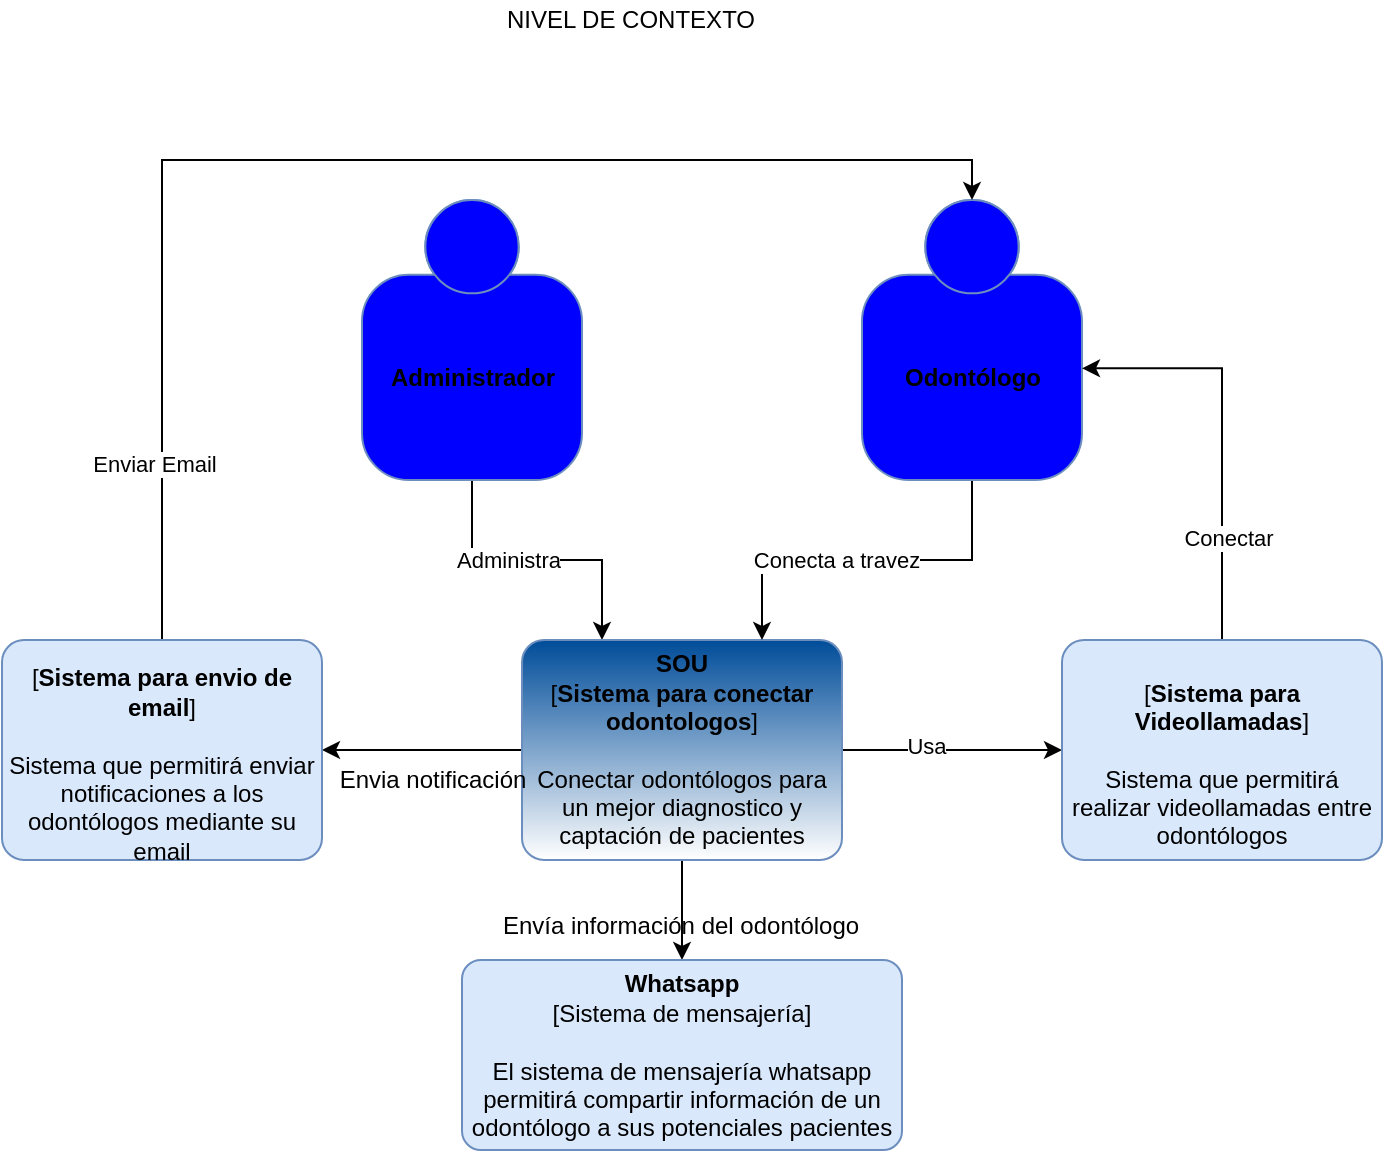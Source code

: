 <mxfile version="13.2.4" type="github"><diagram id="RHunsG3qsmhAcjcYPmP-" name="Page-1"><mxGraphModel dx="1736" dy="802" grid="1" gridSize="10" guides="1" tooltips="1" connect="1" arrows="1" fold="1" page="1" pageScale="1" pageWidth="827" pageHeight="1169" math="0" shadow="0"><root><mxCell id="0"/><mxCell id="1" parent="0"/><mxCell id="zAKa6ue-rQI7wxkRx-mQ-5" style="edgeStyle=orthogonalEdgeStyle;rounded=0;orthogonalLoop=1;jettySize=auto;html=1;exitX=0.5;exitY=1;exitDx=0;exitDy=0;exitPerimeter=0;entryX=0.25;entryY=0;entryDx=0;entryDy=0;entryPerimeter=0;" edge="1" parent="1" source="zAKa6ue-rQI7wxkRx-mQ-1" target="zAKa6ue-rQI7wxkRx-mQ-2"><mxGeometry relative="1" as="geometry"/></mxCell><mxCell id="zAKa6ue-rQI7wxkRx-mQ-11" value="Administra" style="edgeLabel;html=1;align=center;verticalAlign=middle;resizable=0;points=[];" vertex="1" connectable="0" parent="zAKa6ue-rQI7wxkRx-mQ-5"><mxGeometry x="-0.45" y="18" relative="1" as="geometry"><mxPoint x="18" y="18" as="offset"/></mxGeometry></mxCell><mxCell id="zAKa6ue-rQI7wxkRx-mQ-1" value="&lt;b&gt;Administrador&lt;/b&gt;" style="html=1;dashed=0;whitespace=wrap;fillColor=#0000FF;strokeColor=#6C8EBF;shape=mxgraph.c4.person;align=center;points=[[0.5,0,0],[1,0.5,0],[1,0.75,0],[0.75,1,0],[0.5,1,0],[0.25,1,0],[0,0.75,0],[0,0.5,0]];" vertex="1" parent="1"><mxGeometry x="260" y="140" width="110.0" height="140" as="geometry"/></mxCell><mxCell id="zAKa6ue-rQI7wxkRx-mQ-12" style="edgeStyle=orthogonalEdgeStyle;rounded=0;orthogonalLoop=1;jettySize=auto;html=1;exitX=1;exitY=0.5;exitDx=0;exitDy=0;exitPerimeter=0;" edge="1" parent="1" source="zAKa6ue-rQI7wxkRx-mQ-2" target="zAKa6ue-rQI7wxkRx-mQ-4"><mxGeometry relative="1" as="geometry"/></mxCell><mxCell id="zAKa6ue-rQI7wxkRx-mQ-23" value="Usa" style="edgeLabel;html=1;align=center;verticalAlign=middle;resizable=0;points=[];" vertex="1" connectable="0" parent="zAKa6ue-rQI7wxkRx-mQ-12"><mxGeometry x="-0.236" y="2" relative="1" as="geometry"><mxPoint as="offset"/></mxGeometry></mxCell><mxCell id="zAKa6ue-rQI7wxkRx-mQ-13" style="edgeStyle=orthogonalEdgeStyle;rounded=0;orthogonalLoop=1;jettySize=auto;html=1;exitX=0;exitY=0.5;exitDx=0;exitDy=0;exitPerimeter=0;entryX=1;entryY=0.5;entryDx=0;entryDy=0;entryPerimeter=0;" edge="1" parent="1" source="zAKa6ue-rQI7wxkRx-mQ-2" target="zAKa6ue-rQI7wxkRx-mQ-7"><mxGeometry relative="1" as="geometry"/></mxCell><mxCell id="zAKa6ue-rQI7wxkRx-mQ-14" style="edgeStyle=orthogonalEdgeStyle;rounded=0;orthogonalLoop=1;jettySize=auto;html=1;exitX=0.5;exitY=1;exitDx=0;exitDy=0;exitPerimeter=0;entryX=0.5;entryY=0;entryDx=0;entryDy=0;entryPerimeter=0;" edge="1" parent="1" source="zAKa6ue-rQI7wxkRx-mQ-2" target="zAKa6ue-rQI7wxkRx-mQ-9"><mxGeometry relative="1" as="geometry"/></mxCell><mxCell id="zAKa6ue-rQI7wxkRx-mQ-2" value="&lt;b&gt;SOU&lt;/b&gt;&lt;div&gt;[&lt;b&gt;Sistema para conectar odontologos&lt;/b&gt;]&lt;/div&gt;&lt;br&gt;&lt;div&gt;Conectar odontólogos para un mejor diagnostico y captación de pacientes&lt;/div&gt;" style="rounded=1;whiteSpace=wrap;html=1;labelBackgroundColor=none;fillColor=#004C99;fontColor=#000000;align=center;arcSize=10;strokeColor=#6c8ebf;points=[[0.25,0,0],[0.5,0,0],[0.75,0,0],[1,0.25,0],[1,0.5,0],[1,0.75,0],[0.75,1,0],[0.5,1,0],[0.25,1,0],[0,0.75,0],[0,0.5,0],[0,0.25,0]];gradientColor=#ffffff;" vertex="1" parent="1"><mxGeometry x="340" y="360" width="160" height="110.0" as="geometry"/></mxCell><mxCell id="zAKa6ue-rQI7wxkRx-mQ-6" style="edgeStyle=orthogonalEdgeStyle;rounded=0;orthogonalLoop=1;jettySize=auto;html=1;exitX=0.5;exitY=1;exitDx=0;exitDy=0;exitPerimeter=0;entryX=0.75;entryY=0;entryDx=0;entryDy=0;entryPerimeter=0;" edge="1" parent="1" source="zAKa6ue-rQI7wxkRx-mQ-3" target="zAKa6ue-rQI7wxkRx-mQ-2"><mxGeometry relative="1" as="geometry"/></mxCell><mxCell id="zAKa6ue-rQI7wxkRx-mQ-10" value="Conecta a travez" style="edgeLabel;html=1;align=center;verticalAlign=middle;resizable=0;points=[];" vertex="1" connectable="0" parent="zAKa6ue-rQI7wxkRx-mQ-6"><mxGeometry x="0.181" relative="1" as="geometry"><mxPoint x="1" as="offset"/></mxGeometry></mxCell><mxCell id="zAKa6ue-rQI7wxkRx-mQ-3" value="&lt;b&gt;Odontólogo&lt;/b&gt;" style="html=1;dashed=0;whitespace=wrap;fillColor=#0000FF;strokeColor=#6C8EBF;shape=mxgraph.c4.person;align=center;points=[[0.5,0,0],[1,0.5,0],[1,0.75,0],[0.75,1,0],[0.5,1,0],[0.25,1,0],[0,0.75,0],[0,0.5,0]];" vertex="1" parent="1"><mxGeometry x="510" y="140" width="110.0" height="140" as="geometry"/></mxCell><mxCell id="zAKa6ue-rQI7wxkRx-mQ-16" style="edgeStyle=orthogonalEdgeStyle;rounded=0;orthogonalLoop=1;jettySize=auto;html=1;exitX=0.5;exitY=0;exitDx=0;exitDy=0;exitPerimeter=0;entryX=1;entryY=0.601;entryDx=0;entryDy=0;entryPerimeter=0;" edge="1" parent="1" source="zAKa6ue-rQI7wxkRx-mQ-4" target="zAKa6ue-rQI7wxkRx-mQ-3"><mxGeometry relative="1" as="geometry"/></mxCell><mxCell id="zAKa6ue-rQI7wxkRx-mQ-17" value="Conectar" style="edgeLabel;html=1;align=center;verticalAlign=middle;resizable=0;points=[];" vertex="1" connectable="0" parent="zAKa6ue-rQI7wxkRx-mQ-16"><mxGeometry x="-0.499" y="-3" relative="1" as="geometry"><mxPoint as="offset"/></mxGeometry></mxCell><mxCell id="zAKa6ue-rQI7wxkRx-mQ-4" value="&lt;br&gt;&lt;div&gt;[&lt;b&gt;Sistema para Videollamadas&lt;/b&gt;]&lt;/div&gt;&lt;br&gt;&lt;div&gt;Sistema que permitirá realizar videollamadas entre odontólogos&lt;/div&gt;" style="rounded=1;whiteSpace=wrap;html=1;labelBackgroundColor=none;fillColor=#dae8fc;fontColor=#000000;align=center;arcSize=10;strokeColor=#6c8ebf;points=[[0.25,0,0],[0.5,0,0],[0.75,0,0],[1,0.25,0],[1,0.5,0],[1,0.75,0],[0.75,1,0],[0.5,1,0],[0.25,1,0],[0,0.75,0],[0,0.5,0],[0,0.25,0]];" vertex="1" parent="1"><mxGeometry x="610" y="360" width="160" height="110.0" as="geometry"/></mxCell><mxCell id="zAKa6ue-rQI7wxkRx-mQ-15" style="edgeStyle=orthogonalEdgeStyle;rounded=0;orthogonalLoop=1;jettySize=auto;html=1;exitX=0.5;exitY=0;exitDx=0;exitDy=0;exitPerimeter=0;entryX=0.5;entryY=0;entryDx=0;entryDy=0;entryPerimeter=0;" edge="1" parent="1" source="zAKa6ue-rQI7wxkRx-mQ-7" target="zAKa6ue-rQI7wxkRx-mQ-3"><mxGeometry relative="1" as="geometry"/></mxCell><mxCell id="zAKa6ue-rQI7wxkRx-mQ-21" value="Enviar Email" style="edgeLabel;html=1;align=center;verticalAlign=middle;resizable=0;points=[];" vertex="1" connectable="0" parent="zAKa6ue-rQI7wxkRx-mQ-15"><mxGeometry x="-0.735" y="4" relative="1" as="geometry"><mxPoint as="offset"/></mxGeometry></mxCell><mxCell id="zAKa6ue-rQI7wxkRx-mQ-7" value="&lt;br&gt;&lt;div&gt;[&lt;b&gt;Sistema para envio de email&lt;/b&gt;]&lt;/div&gt;&lt;br&gt;&lt;div&gt;Sistema que permitirá enviar notificaciones a los odontólogos mediante su email&lt;/div&gt;" style="rounded=1;whiteSpace=wrap;html=1;labelBackgroundColor=none;fillColor=#dae8fc;fontColor=#000000;align=center;arcSize=10;strokeColor=#6c8ebf;points=[[0.25,0,0],[0.5,0,0],[0.75,0,0],[1,0.25,0],[1,0.5,0],[1,0.75,0],[0.75,1,0],[0.5,1,0],[0.25,1,0],[0,0.75,0],[0,0.5,0],[0,0.25,0]];" vertex="1" parent="1"><mxGeometry x="80" y="360" width="160" height="110.0" as="geometry"/></mxCell><mxCell id="zAKa6ue-rQI7wxkRx-mQ-9" value="&lt;b&gt;Whatsapp&lt;/b&gt;&lt;div&gt;[Sistema de mensajería]&lt;/div&gt;&lt;br&gt;&lt;div&gt;El sistema de mensajería&amp;nbsp;whatsapp permitirá compartir información de un odontólogo a sus potenciales pacientes&lt;/div&gt;" style="rounded=1;whiteSpace=wrap;html=1;labelBackgroundColor=none;fillColor=#dae8fc;fontColor=#000000;align=center;arcSize=10;strokeColor=#6c8ebf;points=[[0.25,0,0],[0.5,0,0],[0.75,0,0],[1,0.25,0],[1,0.5,0],[1,0.75,0],[0.75,1,0],[0.5,1,0],[0.25,1,0],[0,0.75,0],[0,0.5,0],[0,0.25,0]];" vertex="1" parent="1"><mxGeometry x="310" y="520" width="220" height="95" as="geometry"/></mxCell><mxCell id="zAKa6ue-rQI7wxkRx-mQ-19" value="Envia notificación" style="text;html=1;align=center;verticalAlign=middle;resizable=0;points=[];autosize=1;" vertex="1" parent="1"><mxGeometry x="240" y="420" width="110" height="20" as="geometry"/></mxCell><mxCell id="zAKa6ue-rQI7wxkRx-mQ-22" value="Envía información del odontólogo" style="text;html=1;align=center;verticalAlign=middle;resizable=0;points=[];autosize=1;" vertex="1" parent="1"><mxGeometry x="324" y="493" width="190" height="20" as="geometry"/></mxCell><mxCell id="zAKa6ue-rQI7wxkRx-mQ-25" value="NIVEL DE CONTEXTO" style="text;html=1;align=center;verticalAlign=middle;resizable=0;points=[];autosize=1;" vertex="1" parent="1"><mxGeometry x="324" y="40" width="140" height="20" as="geometry"/></mxCell></root></mxGraphModel></diagram></mxfile>